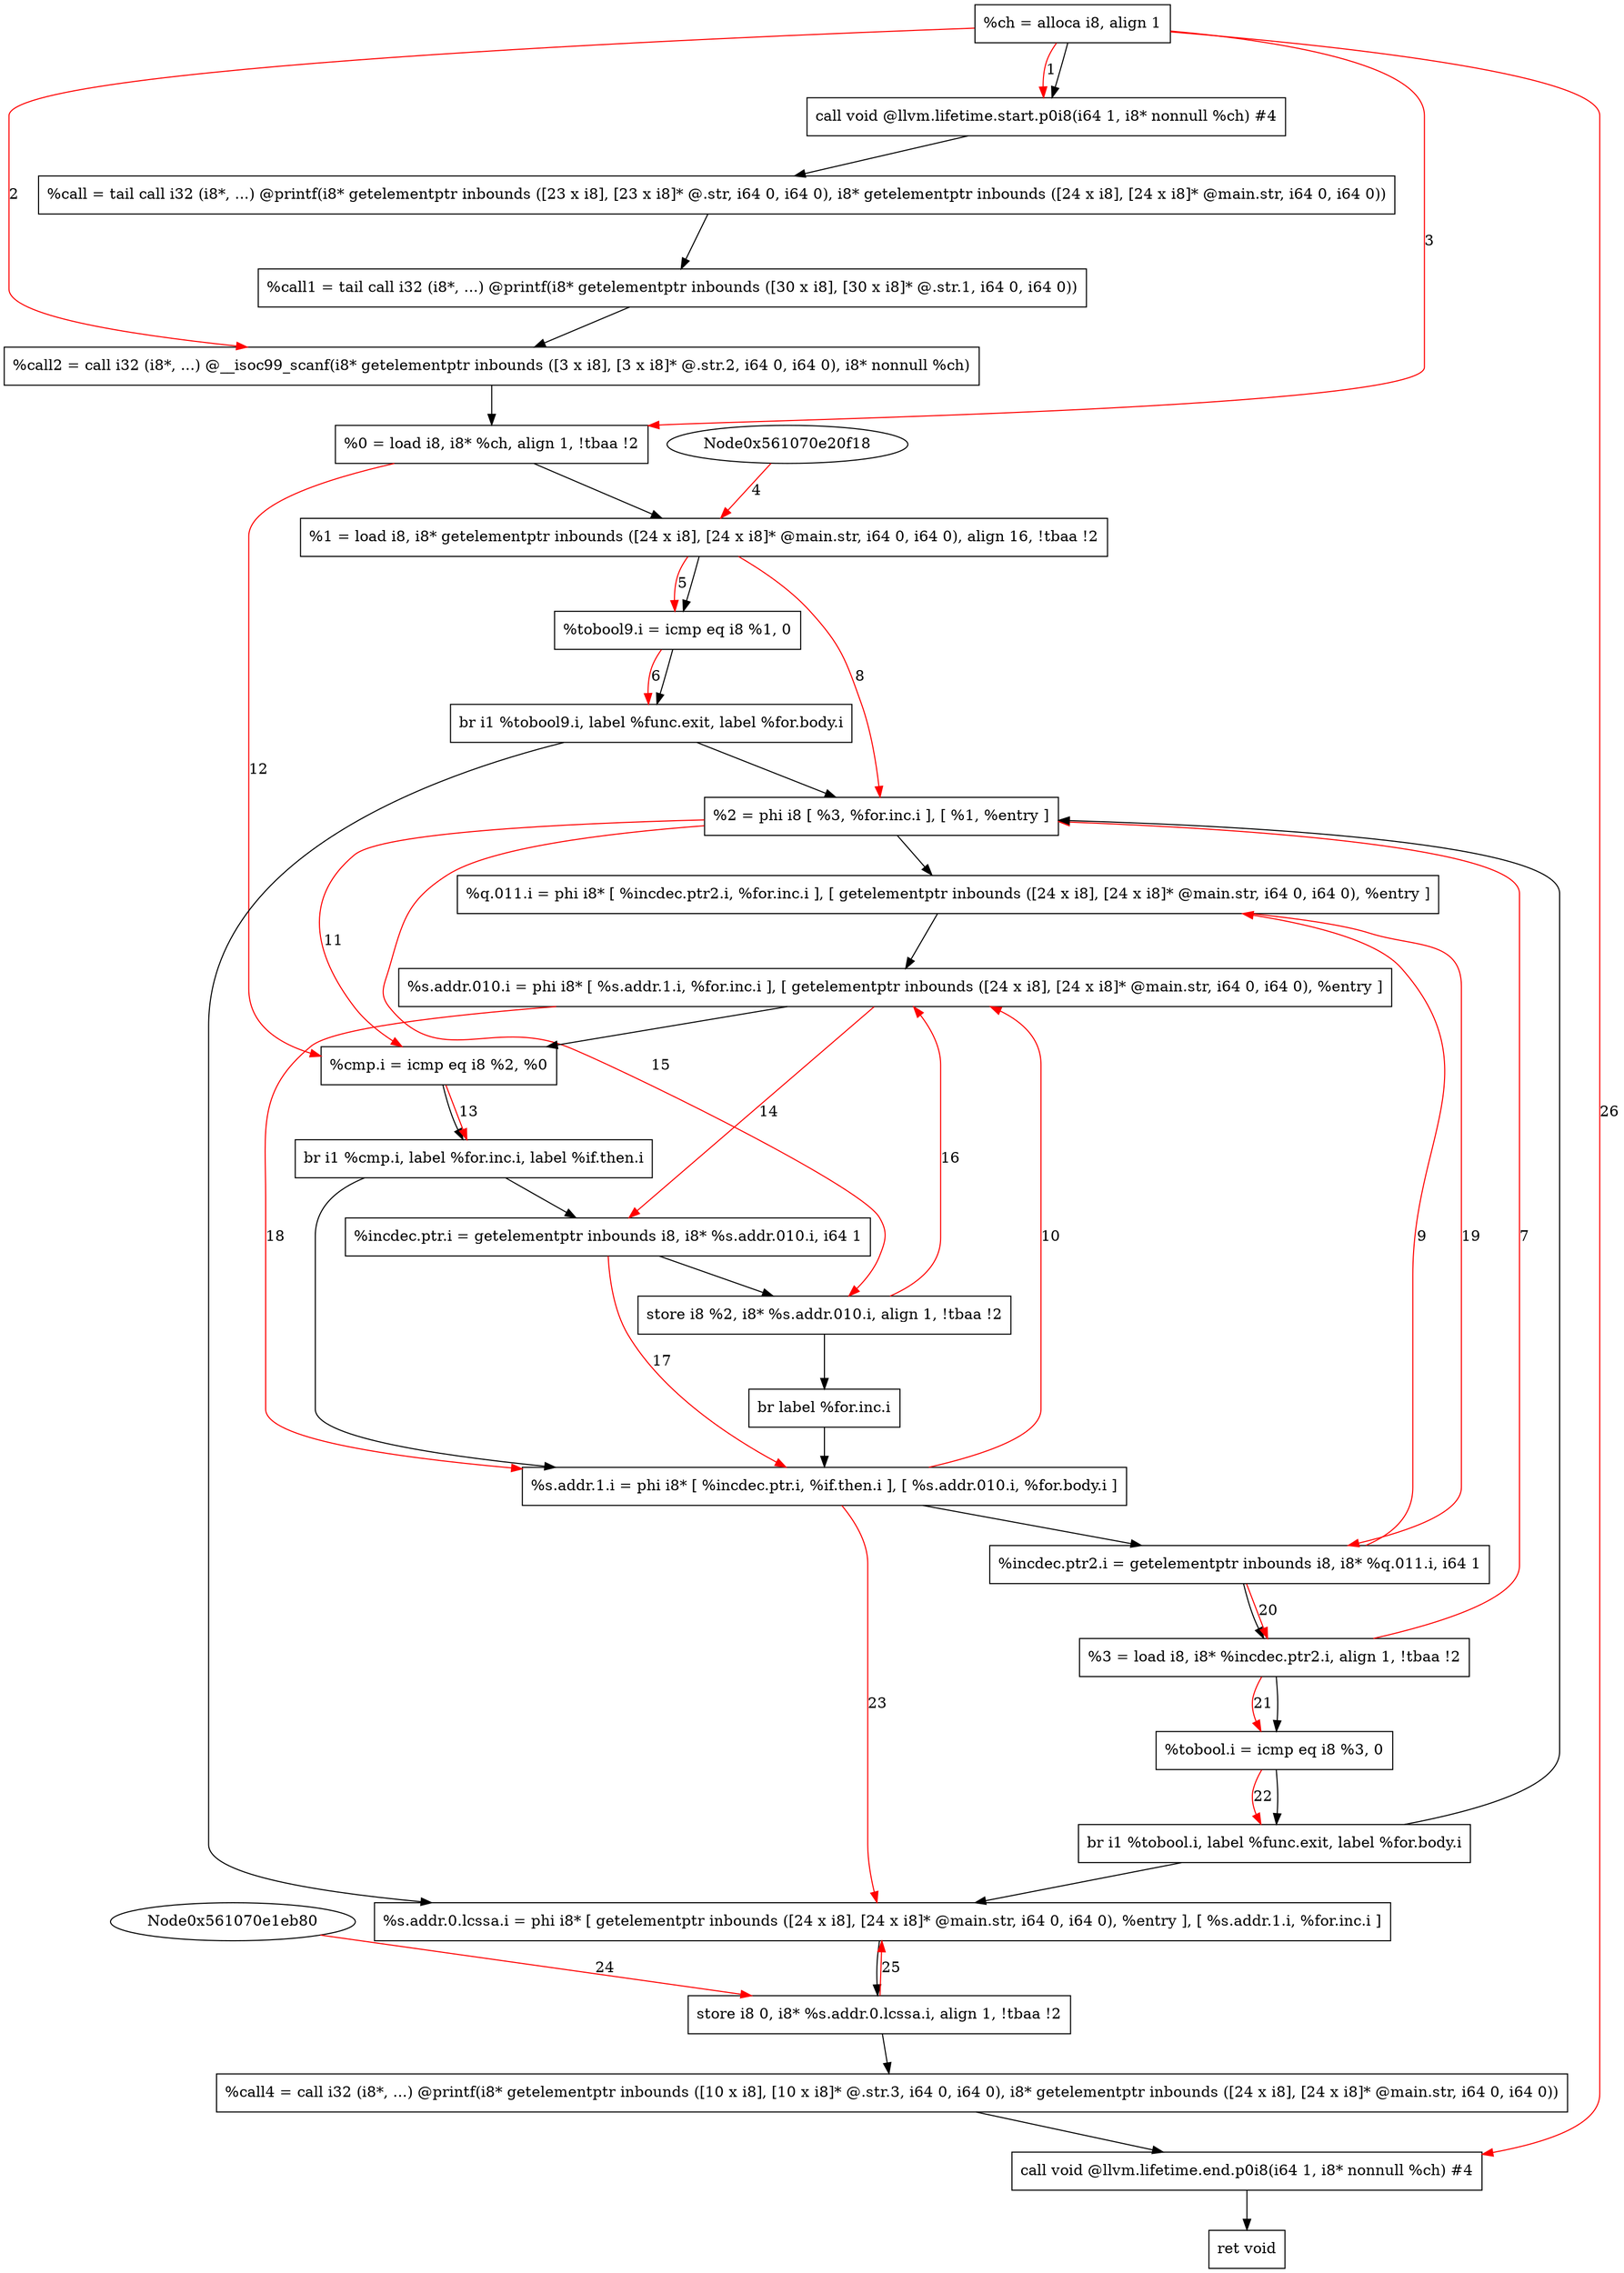 digraph "CDFG for'main' function" {
	Node0x561070e20988[shape=record, label="  %ch = alloca i8, align 1"]
	Node0x561070e20b98[shape=record, label="  call void @llvm.lifetime.start.p0i8(i64 1, i8* nonnull %ch) #4"]
	Node0x561070e21088[shape=record, label="  %call = tail call i32 (i8*, ...) @printf(i8* getelementptr inbounds ([23 x i8], [23 x i8]* @.str, i64 0, i64 0), i8* getelementptr inbounds ([24 x i8], [24 x i8]* @main.str, i64 0, i64 0))"]
	Node0x561070e21200[shape=record, label="  %call1 = tail call i32 (i8*, ...) @printf(i8* getelementptr inbounds ([30 x i8], [30 x i8]* @.str.1, i64 0, i64 0))"]
	Node0x561070e214d8[shape=record, label="  %call2 = call i32 (i8*, ...) @__isoc99_scanf(i8* getelementptr inbounds ([3 x i8], [3 x i8]* @.str.2, i64 0, i64 0), i8* nonnull %ch)"]
	Node0x561070e21598[shape=record, label="  %0 = load i8, i8* %ch, align 1, !tbaa !2"]
	Node0x561070e21638[shape=record, label="  %1 = load i8, i8* getelementptr inbounds ([24 x i8], [24 x i8]* @main.str, i64 0, i64 0), align 16, !tbaa !2"]
	Node0x561070e216b0[shape=record, label="  %tobool9.i = icmp eq i8 %1, 0"]
	Node0x561070e21928[shape=record, label="  br i1 %tobool9.i, label %func.exit, label %for.body.i"]
	Node0x561070e21a68[shape=record, label="  %2 = phi i8 [ %3, %for.inc.i ], [ %1, %entry ]"]
	Node0x561070e21bf8[shape=record, label="  %q.011.i = phi i8* [ %incdec.ptr2.i, %for.inc.i ], [ getelementptr inbounds ([24 x i8], [24 x i8]* @main.str, i64 0, i64 0), %entry ]"]
	Node0x561070e21d58[shape=record, label="  %s.addr.010.i = phi i8* [ %s.addr.1.i, %for.inc.i ], [ getelementptr inbounds ([24 x i8], [24 x i8]* @main.str, i64 0, i64 0), %entry ]"]
	Node0x561070e21e50[shape=record, label="  %cmp.i = icmp eq i8 %2, %0"]
	Node0x561070e22158[shape=record, label="  br i1 %cmp.i, label %for.inc.i, label %if.then.i"]
	Node0x561070e221d0[shape=record, label="  %incdec.ptr.i = getelementptr inbounds i8, i8* %s.addr.010.i, i64 1"]
	Node0x561070e22280[shape=record, label="  store i8 %2, i8* %s.addr.010.i, align 1, !tbaa !2"]
	Node0x561070e220c8[shape=record, label="  br label %for.inc.i"]
	Node0x561070e222d8[shape=record, label="  %s.addr.1.i = phi i8* [ %incdec.ptr.i, %if.then.i ], [ %s.addr.010.i, %for.body.i ]"]
	Node0x561070e223a0[shape=record, label="  %incdec.ptr2.i = getelementptr inbounds i8, i8* %q.011.i, i64 1"]
	Node0x561070e21ba8[shape=record, label="  %3 = load i8, i8* %incdec.ptr2.i, align 1, !tbaa !2"]
	Node0x561070e22420[shape=record, label="  %tobool.i = icmp eq i8 %3, 0"]
	Node0x561070e224a8[shape=record, label="  br i1 %tobool.i, label %func.exit, label %for.body.i"]
	Node0x561070e22518[shape=record, label="  %s.addr.0.lcssa.i = phi i8* [ getelementptr inbounds ([24 x i8], [24 x i8]* @main.str, i64 0, i64 0), %entry ], [ %s.addr.1.i, %for.inc.i ]"]
	Node0x561070e22640[shape=record, label="  store i8 0, i8* %s.addr.0.lcssa.i, align 1, !tbaa !2"]
	Node0x561070e22758[shape=record, label="  %call4 = call i32 (i8*, ...) @printf(i8* getelementptr inbounds ([10 x i8], [10 x i8]* @.str.3, i64 0, i64 0), i8* getelementptr inbounds ([24 x i8], [24 x i8]* @main.str, i64 0, i64 0))"]
	Node0x561070e228a8[shape=record, label="  call void @llvm.lifetime.end.p0i8(i64 1, i8* nonnull %ch) #4"]
	Node0x561070e219a0[shape=record, label="  ret void"]
	Node0x561070e20988 -> Node0x561070e20b98
	Node0x561070e20b98 -> Node0x561070e21088
	Node0x561070e21088 -> Node0x561070e21200
	Node0x561070e21200 -> Node0x561070e214d8
	Node0x561070e214d8 -> Node0x561070e21598
	Node0x561070e21598 -> Node0x561070e21638
	Node0x561070e21638 -> Node0x561070e216b0
	Node0x561070e216b0 -> Node0x561070e21928
	Node0x561070e21928 -> Node0x561070e22518
	Node0x561070e21928 -> Node0x561070e21a68
	Node0x561070e21a68 -> Node0x561070e21bf8
	Node0x561070e21bf8 -> Node0x561070e21d58
	Node0x561070e21d58 -> Node0x561070e21e50
	Node0x561070e21e50 -> Node0x561070e22158
	Node0x561070e22158 -> Node0x561070e222d8
	Node0x561070e22158 -> Node0x561070e221d0
	Node0x561070e221d0 -> Node0x561070e22280
	Node0x561070e22280 -> Node0x561070e220c8
	Node0x561070e220c8 -> Node0x561070e222d8
	Node0x561070e222d8 -> Node0x561070e223a0
	Node0x561070e223a0 -> Node0x561070e21ba8
	Node0x561070e21ba8 -> Node0x561070e22420
	Node0x561070e22420 -> Node0x561070e224a8
	Node0x561070e224a8 -> Node0x561070e22518
	Node0x561070e224a8 -> Node0x561070e21a68
	Node0x561070e22518 -> Node0x561070e22640
	Node0x561070e22640 -> Node0x561070e22758
	Node0x561070e22758 -> Node0x561070e228a8
	Node0x561070e228a8 -> Node0x561070e219a0
edge [color=red]
	Node0x561070e20988 -> Node0x561070e20b98[label="1"]
	Node0x561070e20988 -> Node0x561070e214d8[label="2"]
	Node0x561070e20988 -> Node0x561070e21598[label="3"]
	Node0x561070e20f18 -> Node0x561070e21638[label="4"]
	Node0x561070e21638 -> Node0x561070e216b0[label="5"]
	Node0x561070e216b0 -> Node0x561070e21928[label="6"]
	Node0x561070e21ba8 -> Node0x561070e21a68[label="7"]
	Node0x561070e21638 -> Node0x561070e21a68[label="8"]
	Node0x561070e223a0 -> Node0x561070e21bf8[label="9"]
	Node0x561070e222d8 -> Node0x561070e21d58[label="10"]
	Node0x561070e21a68 -> Node0x561070e21e50[label="11"]
	Node0x561070e21598 -> Node0x561070e21e50[label="12"]
	Node0x561070e21e50 -> Node0x561070e22158[label="13"]
	Node0x561070e21d58 -> Node0x561070e221d0[label="14"]
	Node0x561070e21a68 -> Node0x561070e22280[label="15"]
	Node0x561070e22280 -> Node0x561070e21d58[label="16"]
	Node0x561070e221d0 -> Node0x561070e222d8[label="17"]
	Node0x561070e21d58 -> Node0x561070e222d8[label="18"]
	Node0x561070e21bf8 -> Node0x561070e223a0[label="19"]
	Node0x561070e223a0 -> Node0x561070e21ba8[label="20"]
	Node0x561070e21ba8 -> Node0x561070e22420[label="21"]
	Node0x561070e22420 -> Node0x561070e224a8[label="22"]
	Node0x561070e222d8 -> Node0x561070e22518[label="23"]
	Node0x561070e1eb80 -> Node0x561070e22640[label="24"]
	Node0x561070e22640 -> Node0x561070e22518[label="25"]
	Node0x561070e20988 -> Node0x561070e228a8[label="26"]
}
